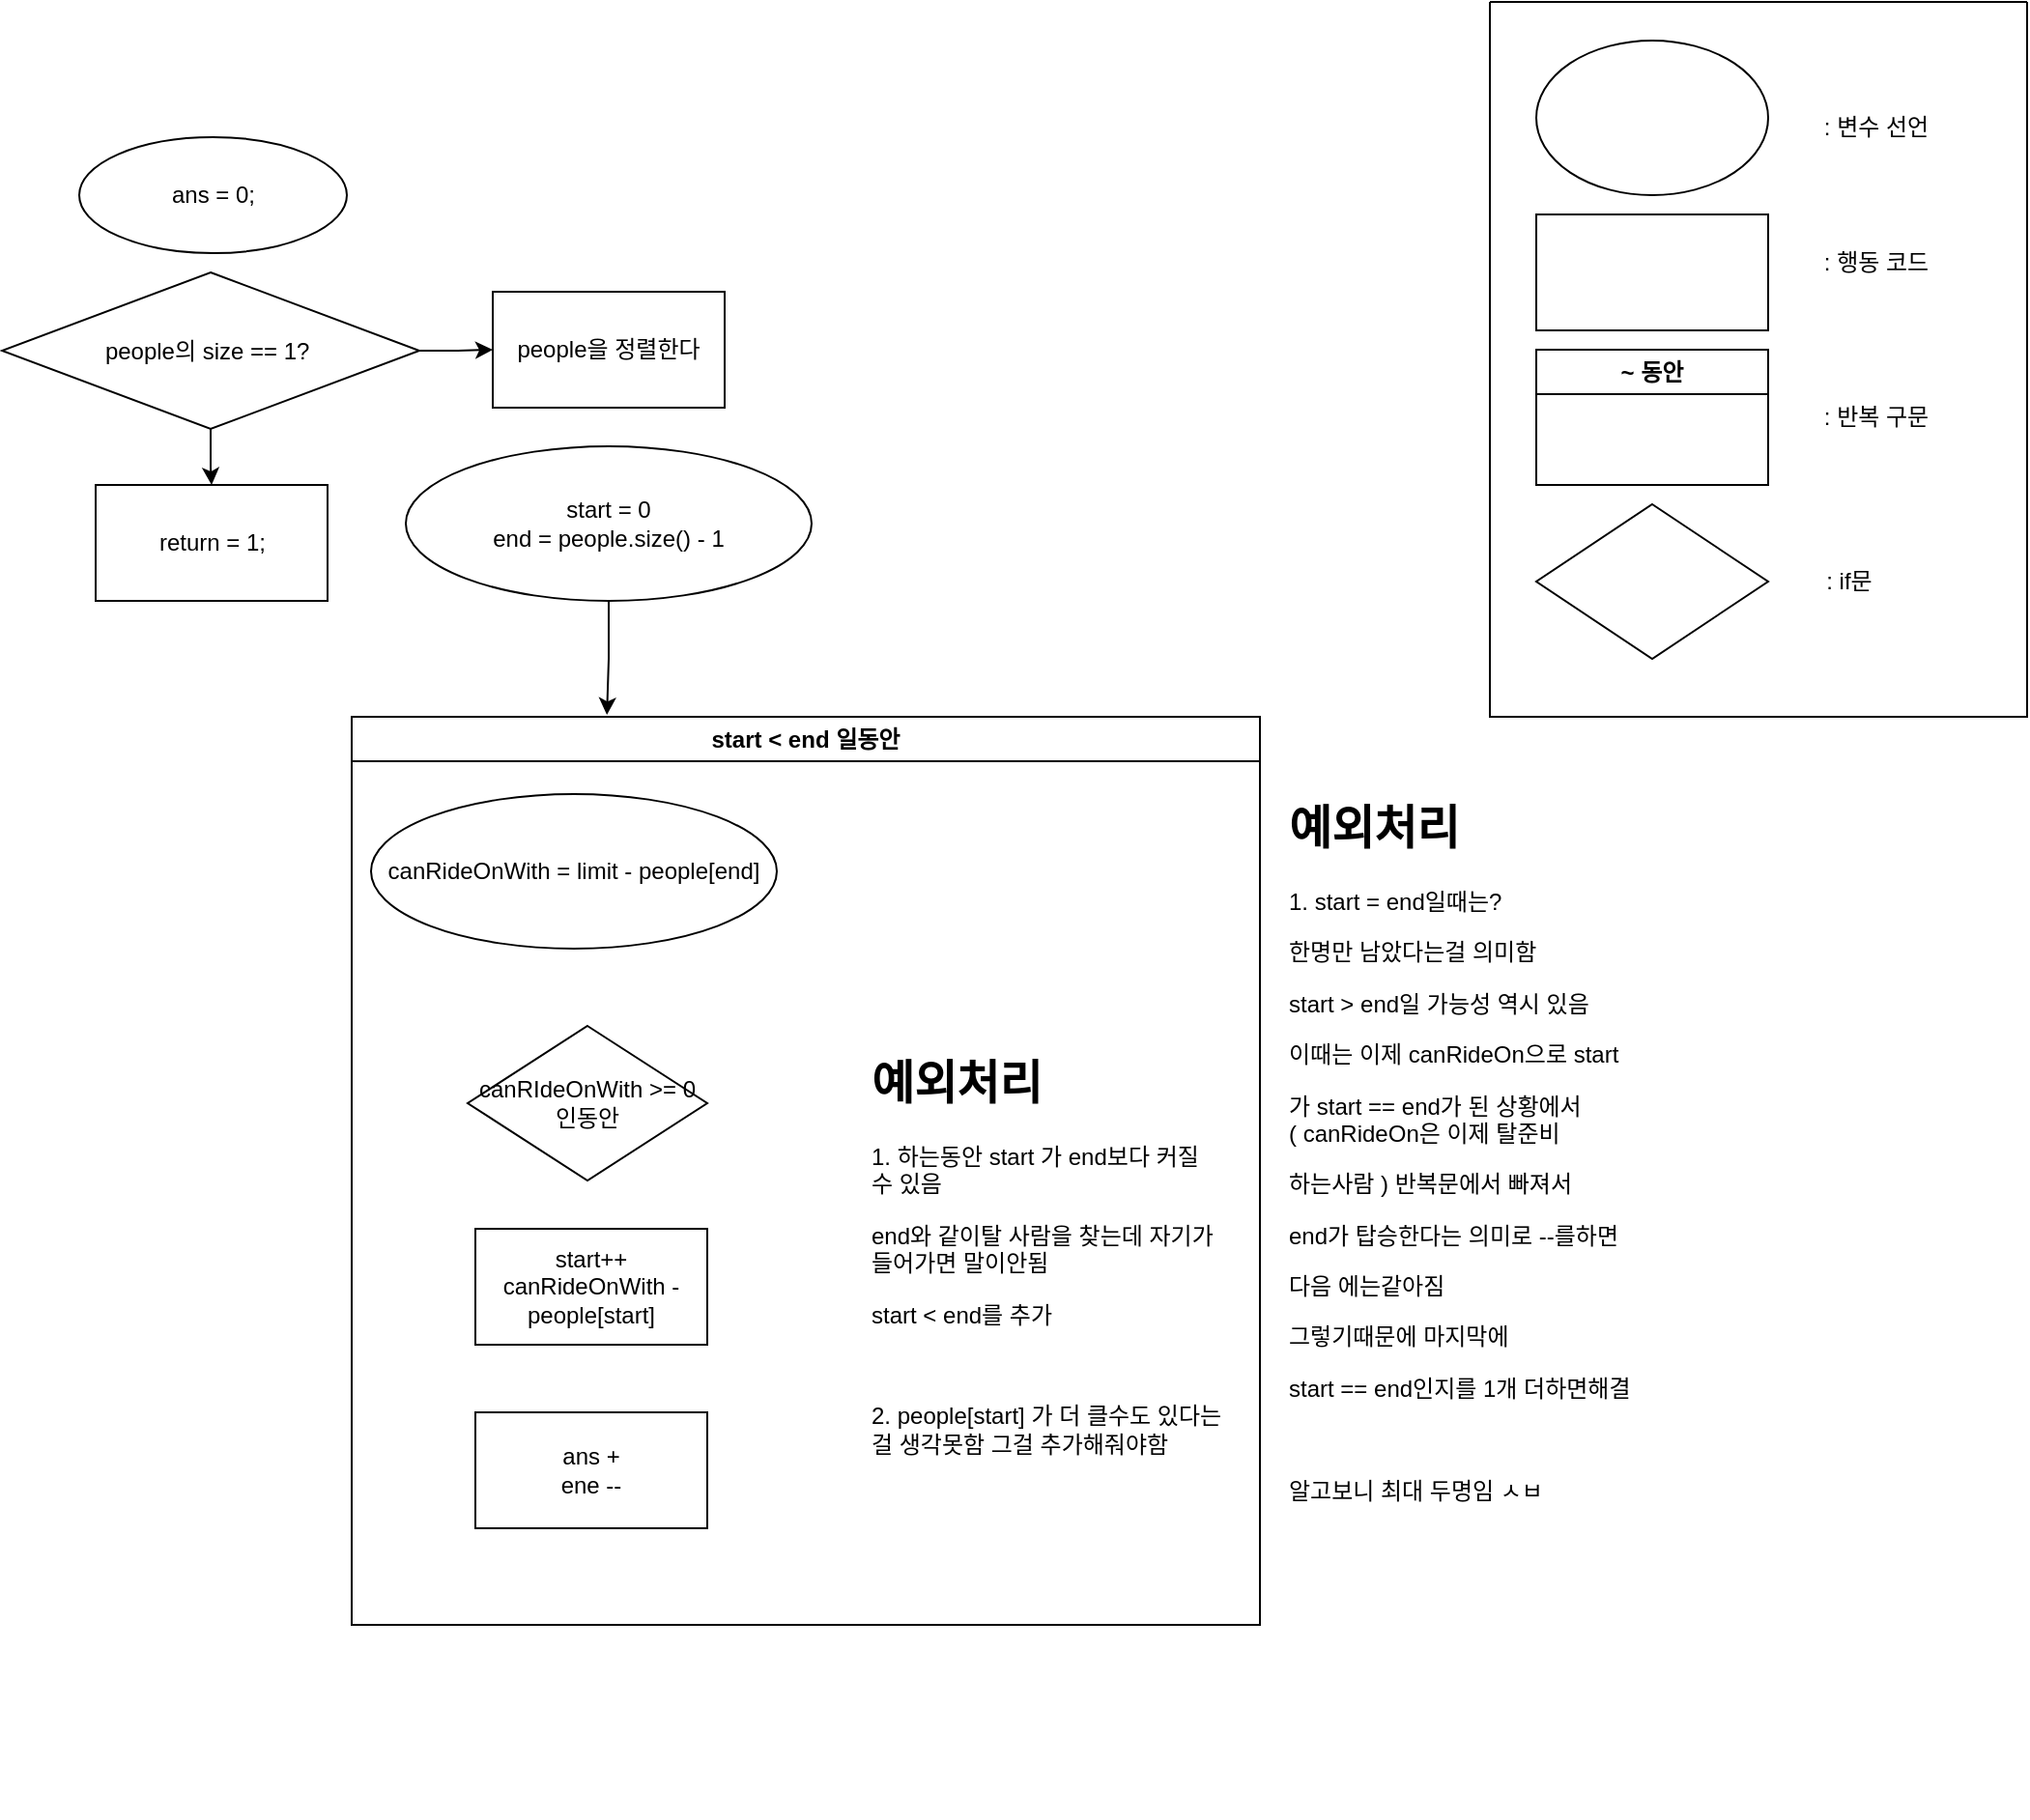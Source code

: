 <mxfile version="23.1.5" type="device">
  <diagram name="페이지-1" id="mJYvhLLfE5og2Ke-VDfa">
    <mxGraphModel dx="546" dy="672" grid="1" gridSize="10" guides="1" tooltips="1" connect="1" arrows="1" fold="1" page="1" pageScale="1" pageWidth="827" pageHeight="1169" math="0" shadow="0">
      <root>
        <mxCell id="0" />
        <mxCell id="1" parent="0" />
        <mxCell id="LCphp6mL7q4igyLH_SFF-8" value="" style="edgeStyle=orthogonalEdgeStyle;rounded=0;orthogonalLoop=1;jettySize=auto;html=1;" edge="1" parent="1" source="LCphp6mL7q4igyLH_SFF-3" target="LCphp6mL7q4igyLH_SFF-7">
          <mxGeometry relative="1" as="geometry" />
        </mxCell>
        <mxCell id="LCphp6mL7q4igyLH_SFF-10" value="" style="edgeStyle=orthogonalEdgeStyle;rounded=0;orthogonalLoop=1;jettySize=auto;html=1;" edge="1" parent="1" source="LCphp6mL7q4igyLH_SFF-3" target="LCphp6mL7q4igyLH_SFF-9">
          <mxGeometry relative="1" as="geometry" />
        </mxCell>
        <mxCell id="LCphp6mL7q4igyLH_SFF-3" value="people의 size == 1?&amp;nbsp;" style="rhombus;whiteSpace=wrap;html=1;" vertex="1" parent="1">
          <mxGeometry x="400" y="270" width="216" height="81" as="geometry" />
        </mxCell>
        <mxCell id="LCphp6mL7q4igyLH_SFF-7" value="people을 정렬한다" style="rounded=0;whiteSpace=wrap;html=1;" vertex="1" parent="1">
          <mxGeometry x="654" y="280" width="120" height="60" as="geometry" />
        </mxCell>
        <mxCell id="LCphp6mL7q4igyLH_SFF-9" value="return = 1;" style="rounded=0;whiteSpace=wrap;html=1;" vertex="1" parent="1">
          <mxGeometry x="448.5" y="380" width="120" height="60" as="geometry" />
        </mxCell>
        <mxCell id="LCphp6mL7q4igyLH_SFF-29" value="" style="edgeStyle=orthogonalEdgeStyle;rounded=0;orthogonalLoop=1;jettySize=auto;html=1;entryX=0.281;entryY=-0.002;entryDx=0;entryDy=0;entryPerimeter=0;" edge="1" parent="1" source="LCphp6mL7q4igyLH_SFF-12" target="LCphp6mL7q4igyLH_SFF-14">
          <mxGeometry relative="1" as="geometry" />
        </mxCell>
        <mxCell id="LCphp6mL7q4igyLH_SFF-12" value="start = 0&lt;br&gt;end = people.size() - 1" style="ellipse;whiteSpace=wrap;html=1;" vertex="1" parent="1">
          <mxGeometry x="609" y="360" width="210" height="80" as="geometry" />
        </mxCell>
        <mxCell id="LCphp6mL7q4igyLH_SFF-17" value="" style="group" vertex="1" connectable="0" parent="1">
          <mxGeometry x="541" y="490" width="714" height="580" as="geometry" />
        </mxCell>
        <mxCell id="LCphp6mL7q4igyLH_SFF-16" value="&lt;h1&gt;예외처리&lt;/h1&gt;&lt;p&gt;1. start = end일때는?&lt;/p&gt;&lt;p&gt;한명만 남았다는걸 의미함&amp;nbsp;&lt;/p&gt;&lt;p&gt;start &amp;gt; end일 가능성 역시 있음&lt;/p&gt;&lt;p&gt;이때는 이제 canRideOn으로 start&lt;/p&gt;&lt;p&gt;가 start == end가 된 상황에서&amp;nbsp;&lt;br&gt;( canRideOn은 이제 탈준비&lt;/p&gt;&lt;p&gt;하는사람 ) 반복문에서 빠져서&lt;/p&gt;&lt;p&gt;end가 탑승한다는 의미로 --를하면&lt;/p&gt;&lt;p&gt;다음 에는같아짐&lt;/p&gt;&lt;p&gt;그렇기때문에 마지막에&lt;/p&gt;&lt;p&gt;start == end인지를 1개 더하면해결&lt;/p&gt;&lt;p&gt;&lt;br&gt;&lt;/p&gt;&lt;p&gt;알고보니 최대 두명임 ㅅㅂ&lt;/p&gt;&lt;p&gt;&lt;br&gt;&lt;/p&gt;" style="text;html=1;spacing=5;spacingTop=-20;whiteSpace=wrap;overflow=hidden;rounded=0;" vertex="1" parent="LCphp6mL7q4igyLH_SFF-17">
          <mxGeometry x="520" y="48.33" width="194" height="481.67" as="geometry" />
        </mxCell>
        <mxCell id="LCphp6mL7q4igyLH_SFF-14" value="start &amp;lt; end 일동안" style="swimlane;whiteSpace=wrap;html=1;" vertex="1" parent="LCphp6mL7q4igyLH_SFF-17">
          <mxGeometry x="40" y="10" width="470" height="470" as="geometry" />
        </mxCell>
        <mxCell id="LCphp6mL7q4igyLH_SFF-19" value="canRideOnWith = limit - people[end]" style="ellipse;whiteSpace=wrap;html=1;" vertex="1" parent="LCphp6mL7q4igyLH_SFF-14">
          <mxGeometry x="10" y="40" width="210" height="80" as="geometry" />
        </mxCell>
        <mxCell id="LCphp6mL7q4igyLH_SFF-20" value="" style="group" vertex="1" connectable="0" parent="LCphp6mL7q4igyLH_SFF-14">
          <mxGeometry x="30" y="140" width="424" height="330" as="geometry" />
        </mxCell>
        <mxCell id="LCphp6mL7q4igyLH_SFF-22" value="&lt;h1&gt;예외처리&lt;/h1&gt;&lt;p&gt;1. 하는동안 start 가 end보다 커질 수 있음&lt;/p&gt;&lt;p&gt;end와 같이탈 사람을 찾는데 자기가 들어가면 말이안됨&lt;/p&gt;&lt;p&gt;start &amp;lt; end를 추가&lt;/p&gt;&lt;p&gt;&lt;br&gt;&lt;/p&gt;&lt;p&gt;2. people[start] 가 더 클수도 있다는걸 생각못함 그걸 추가해줘야함&lt;/p&gt;" style="text;html=1;spacing=5;spacingTop=-20;whiteSpace=wrap;overflow=hidden;rounded=0;" vertex="1" parent="LCphp6mL7q4igyLH_SFF-20">
          <mxGeometry x="234" y="30" width="190" height="300" as="geometry" />
        </mxCell>
        <mxCell id="LCphp6mL7q4igyLH_SFF-43" value="canRIdeOnWith &amp;gt;= 0 인동안" style="rhombus;whiteSpace=wrap;html=1;" vertex="1" parent="LCphp6mL7q4igyLH_SFF-20">
          <mxGeometry x="30" y="20" width="124" height="80" as="geometry" />
        </mxCell>
        <mxCell id="LCphp6mL7q4igyLH_SFF-25" value="start++&lt;br&gt;canRideOnWith - people[start]" style="rounded=0;whiteSpace=wrap;html=1;" vertex="1" parent="LCphp6mL7q4igyLH_SFF-20">
          <mxGeometry x="34" y="125" width="120" height="60" as="geometry" />
        </mxCell>
        <mxCell id="LCphp6mL7q4igyLH_SFF-30" value="ans +&lt;br&gt;ene --" style="rounded=0;whiteSpace=wrap;html=1;" vertex="1" parent="LCphp6mL7q4igyLH_SFF-14">
          <mxGeometry x="64" y="360" width="120" height="60" as="geometry" />
        </mxCell>
        <mxCell id="LCphp6mL7q4igyLH_SFF-27" value="ans = 0;" style="ellipse;whiteSpace=wrap;html=1;" vertex="1" parent="1">
          <mxGeometry x="440" y="200" width="138.5" height="60" as="geometry" />
        </mxCell>
        <mxCell id="LCphp6mL7q4igyLH_SFF-33" value="" style="swimlane;startSize=0;" vertex="1" parent="1">
          <mxGeometry x="1170" y="130" width="278" height="370" as="geometry" />
        </mxCell>
        <mxCell id="LCphp6mL7q4igyLH_SFF-34" value="" style="ellipse;whiteSpace=wrap;html=1;" vertex="1" parent="LCphp6mL7q4igyLH_SFF-33">
          <mxGeometry x="24" y="20" width="120" height="80" as="geometry" />
        </mxCell>
        <mxCell id="LCphp6mL7q4igyLH_SFF-35" value=": 변수 선언" style="text;html=1;align=center;verticalAlign=middle;whiteSpace=wrap;rounded=0;" vertex="1" parent="LCphp6mL7q4igyLH_SFF-33">
          <mxGeometry x="170" y="50" width="60" height="30" as="geometry" />
        </mxCell>
        <mxCell id="LCphp6mL7q4igyLH_SFF-36" value="" style="rounded=0;whiteSpace=wrap;html=1;" vertex="1" parent="LCphp6mL7q4igyLH_SFF-33">
          <mxGeometry x="24" y="110" width="120" height="60" as="geometry" />
        </mxCell>
        <mxCell id="LCphp6mL7q4igyLH_SFF-37" value=": 행동 코드" style="text;html=1;align=center;verticalAlign=middle;whiteSpace=wrap;rounded=0;" vertex="1" parent="LCphp6mL7q4igyLH_SFF-33">
          <mxGeometry x="170" y="120" width="60" height="30" as="geometry" />
        </mxCell>
        <mxCell id="LCphp6mL7q4igyLH_SFF-38" value="~ 동안" style="swimlane;whiteSpace=wrap;html=1;" vertex="1" parent="LCphp6mL7q4igyLH_SFF-33">
          <mxGeometry x="24" y="180" width="120" height="70" as="geometry" />
        </mxCell>
        <mxCell id="LCphp6mL7q4igyLH_SFF-39" value=": 반복 구문" style="text;html=1;align=center;verticalAlign=middle;whiteSpace=wrap;rounded=0;" vertex="1" parent="LCphp6mL7q4igyLH_SFF-33">
          <mxGeometry x="170" y="200" width="60" height="30" as="geometry" />
        </mxCell>
        <mxCell id="LCphp6mL7q4igyLH_SFF-40" value="" style="rhombus;whiteSpace=wrap;html=1;" vertex="1" parent="LCphp6mL7q4igyLH_SFF-33">
          <mxGeometry x="24" y="260" width="120" height="80" as="geometry" />
        </mxCell>
        <mxCell id="LCphp6mL7q4igyLH_SFF-41" value=": if문" style="text;html=1;align=center;verticalAlign=middle;whiteSpace=wrap;rounded=0;" vertex="1" parent="LCphp6mL7q4igyLH_SFF-33">
          <mxGeometry x="156" y="285" width="60" height="30" as="geometry" />
        </mxCell>
      </root>
    </mxGraphModel>
  </diagram>
</mxfile>

